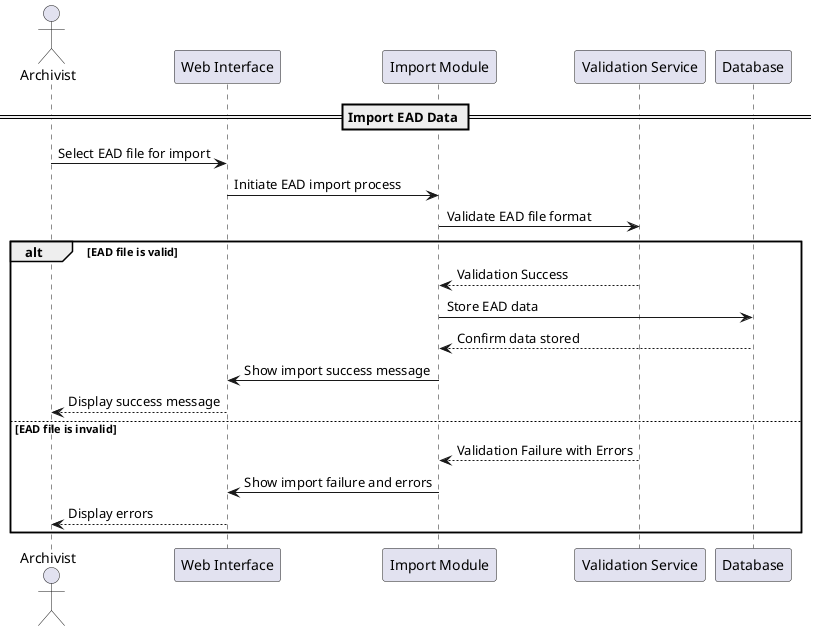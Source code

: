 @startuml
actor Archivist as archivist
participant "Web Interface" as web
participant "Import Module" as importModule
participant "Validation Service" as validation
participant "Database" as db

== Import EAD Data ==

archivist -> web : Select EAD file for import
web -> importModule : Initiate EAD import process
importModule -> validation : Validate EAD file format
alt EAD file is valid
    validation --> importModule : Validation Success
    importModule -> db : Store EAD data
    db --> importModule : Confirm data stored
    importModule -> web : Show import success message
    web --> archivist : Display success message
else EAD file is invalid
    validation --> importModule : Validation Failure with Errors
    importModule -> web : Show import failure and errors
    web --> archivist : Display errors
end

@enduml